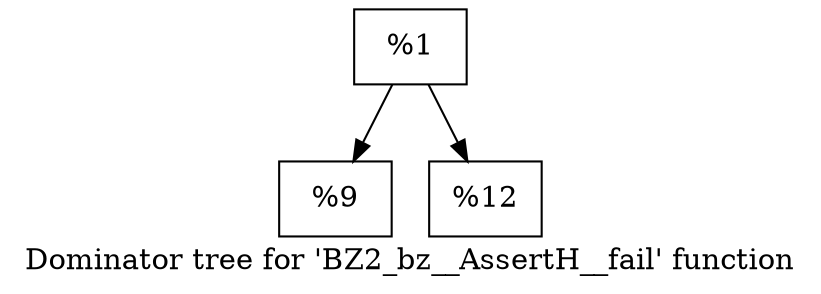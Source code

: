 digraph "Dominator tree for 'BZ2_bz__AssertH__fail' function" {
	label="Dominator tree for 'BZ2_bz__AssertH__fail' function";

	Node0x2187d10 [shape=record,label="{%1}"];
	Node0x2187d10 -> Node0x2183410;
	Node0x2187d10 -> Node0x2183260;
	Node0x2183410 [shape=record,label="{%9}"];
	Node0x2183260 [shape=record,label="{%12}"];
}
